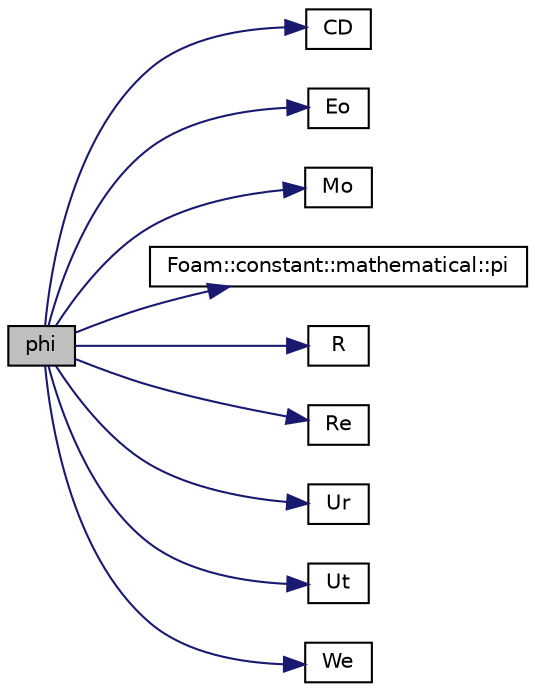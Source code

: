 digraph "phi"
{
  bgcolor="transparent";
  edge [fontname="Helvetica",fontsize="10",labelfontname="Helvetica",labelfontsize="10"];
  node [fontname="Helvetica",fontsize="10",shape=record];
  rankdir="LR";
  Node1 [label="phi",height=0.2,width=0.4,color="black", fillcolor="grey75", style="filled", fontcolor="black"];
  Node1 -> Node2 [color="midnightblue",fontsize="10",style="solid",fontname="Helvetica"];
  Node2 [label="CD",height=0.2,width=0.4,color="black",URL="$a01040.html#ad2ccb6e801efb36c68e6b67d6545d130",tooltip="Return the bubble drag coefficient. "];
  Node1 -> Node3 [color="midnightblue",fontsize="10",style="solid",fontname="Helvetica"];
  Node3 [label="Eo",height=0.2,width=0.4,color="black",URL="$a01040.html#af09a16a428382506debf8f56ce6dbbc5",tooltip="Return the bubble Eotvos number. "];
  Node1 -> Node4 [color="midnightblue",fontsize="10",style="solid",fontname="Helvetica"];
  Node4 [label="Mo",height=0.2,width=0.4,color="black",URL="$a01040.html#aa701dd36f601f85511037423a32dc094",tooltip="Return the bubble Morton number. "];
  Node1 -> Node5 [color="midnightblue",fontsize="10",style="solid",fontname="Helvetica"];
  Node5 [label="Foam::constant::mathematical::pi",height=0.2,width=0.4,color="black",URL="$a10948.html#a731b8788a4c01586c35266c7ca4fed04"];
  Node1 -> Node6 [color="midnightblue",fontsize="10",style="solid",fontname="Helvetica"];
  Node6 [label="R",height=0.2,width=0.4,color="black",URL="$a01040.html#a6c7c5ccd77f7477c5d1b85c61a62f09c"];
  Node1 -> Node7 [color="midnightblue",fontsize="10",style="solid",fontname="Helvetica"];
  Node7 [label="Re",height=0.2,width=0.4,color="black",URL="$a01040.html#a692965e560d1c5c9f22ae7b2c7fc7812",tooltip="Return the bubble Reynolds number. "];
  Node1 -> Node8 [color="midnightblue",fontsize="10",style="solid",fontname="Helvetica"];
  Node8 [label="Ur",height=0.2,width=0.4,color="black",URL="$a01040.html#acfe20815e8d09843c7576ba7e3f7099a",tooltip="Return the bubble relative velocity. "];
  Node1 -> Node9 [color="midnightblue",fontsize="10",style="solid",fontname="Helvetica"];
  Node9 [label="Ut",height=0.2,width=0.4,color="black",URL="$a01040.html#a8d944d3724f0ad791a3a1f4fb489132f",tooltip="Return the bubble turbulent velocity. "];
  Node1 -> Node10 [color="midnightblue",fontsize="10",style="solid",fontname="Helvetica"];
  Node10 [label="We",height=0.2,width=0.4,color="black",URL="$a01040.html#ac82a616ca40d132efc070dea6b57da8b",tooltip="Return the bubble Webber number. "];
}
